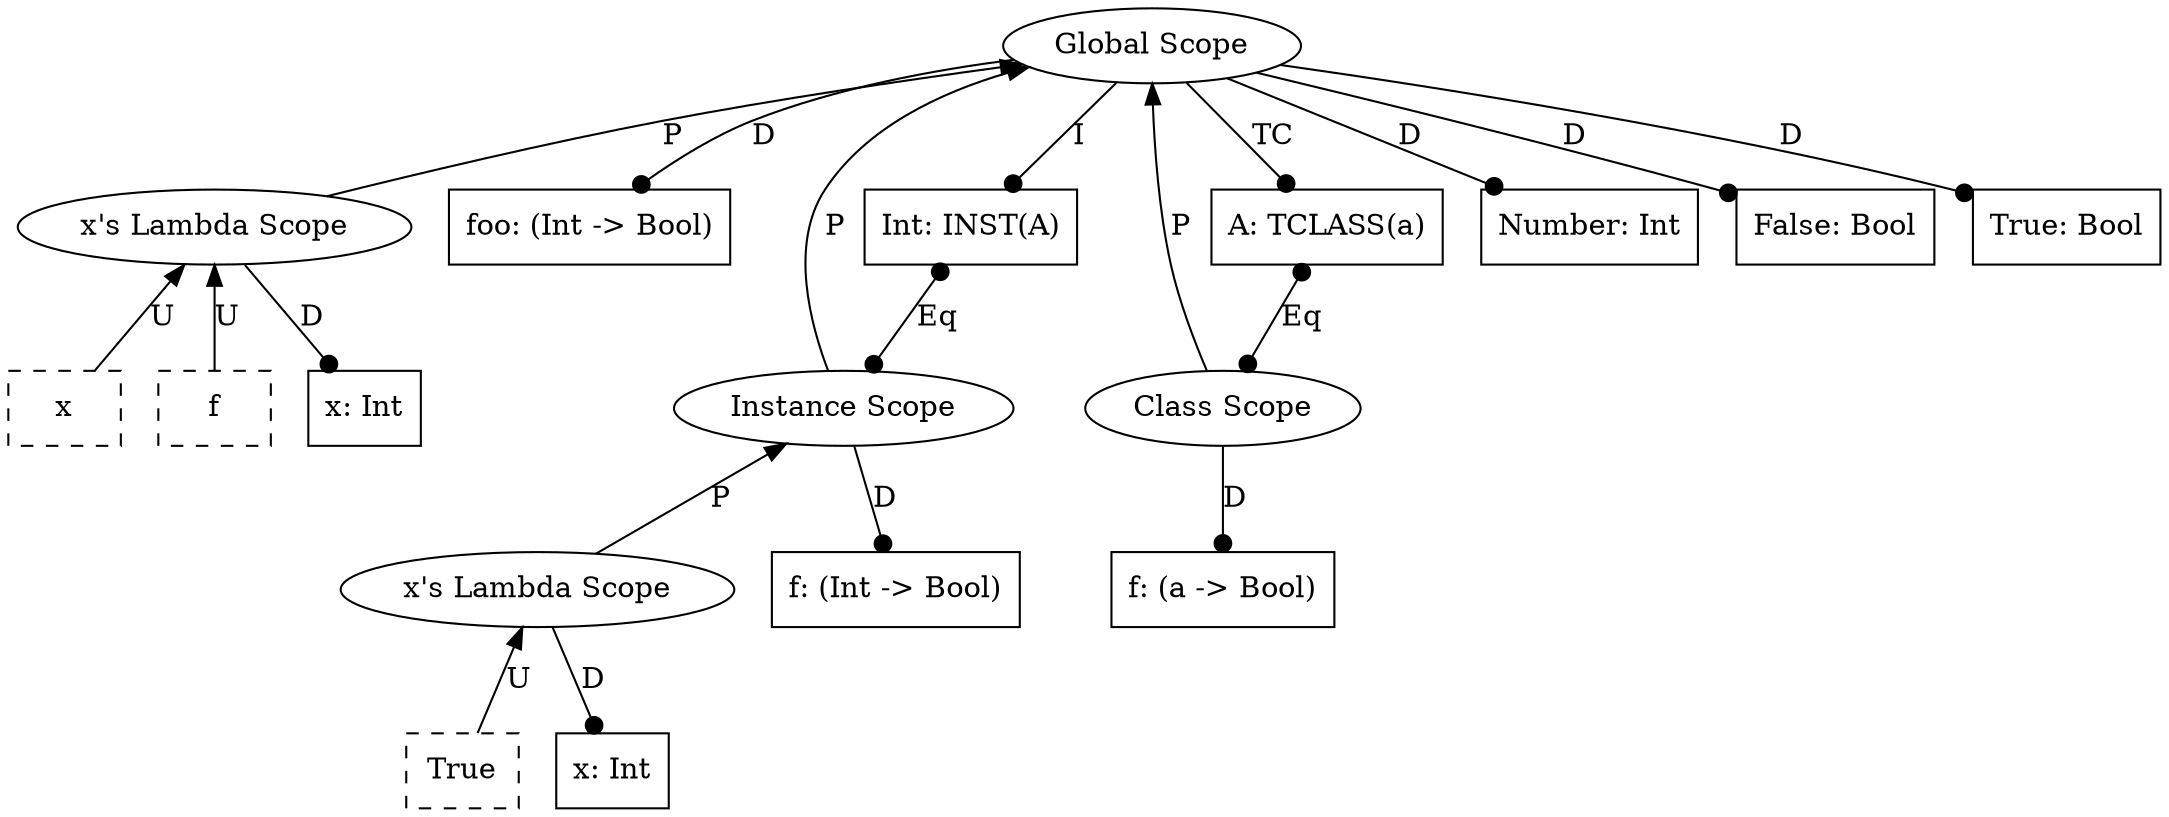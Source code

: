 graph {
    17 [label=x
       ,shape=box
       ,style=dashed];
    16 [label=f
       ,shape=box
       ,style=dashed];
    15 [label="x: Int",shape=box];
    14 [label="x's Lambda Scope"
       ,shape=ellipse];
    13 [label="foo: (Int -> Bool)"
       ,shape=box];
    12 [label=True
       ,shape=box
       ,style=dashed];
    11 [label="x: Int",shape=box];
    10 [label="x's Lambda Scope"
       ,shape=ellipse];
    9 [label="f: (Int -> Bool)"
      ,shape=box];
    8 [label="Instance Scope"
      ,shape=ellipse];
    7 [label="Int: INST(A)"
      ,shape=box];
    6 [label="f: (a -> Bool)"
      ,shape=box];
    5 [label="Class Scope"
      ,shape=ellipse];
    4 [label="A: TCLASS(a)"
      ,shape=box];
    3 [label="Number: Int"
      ,shape=box];
    2 [label="False: Bool"
      ,shape=box];
    1 [label="True: Bool"
      ,shape=box];
    0 [label="Global Scope"
      ,shape=ellipse];
    14 -- 17 [label=U,dir=back];
    14 -- 16 [label=U,dir=back];
    14 -- 15 [label=D
             ,dir=forward
             ,arrowhead=dot];
    0 -- 14 [label=P,dir=back];
    0 -- 13 [label=D
            ,dir=forward
            ,arrowhead=dot];
    10 -- 12 [label=U,dir=back];
    10 -- 11 [label=D
             ,dir=forward
             ,arrowhead=dot];
    8 -- 10 [label=P,dir=back];
    8 -- 9 [label=D
           ,dir=forward
           ,arrowhead=dot];
    7 -- 8 [label=Eq
           ,dir=both
           ,arrowhead=dot
           ,arrowtail=dot];
    0 -- 8 [label=P,dir=back];
    0 -- 7 [label=I
           ,dir=forward
           ,arrowhead=dot];
    5 -- 6 [label=D
           ,dir=forward
           ,arrowhead=dot];
    4 -- 5 [label=Eq
           ,dir=both
           ,arrowhead=dot
           ,arrowtail=dot];
    0 -- 5 [label=P,dir=back];
    0 -- 4 [label=TC
           ,dir=forward
           ,arrowhead=dot];
    0 -- 3 [label=D
           ,dir=forward
           ,arrowhead=dot];
    0 -- 2 [label=D
           ,dir=forward
           ,arrowhead=dot];
    0 -- 1 [label=D
           ,dir=forward
           ,arrowhead=dot];
}
